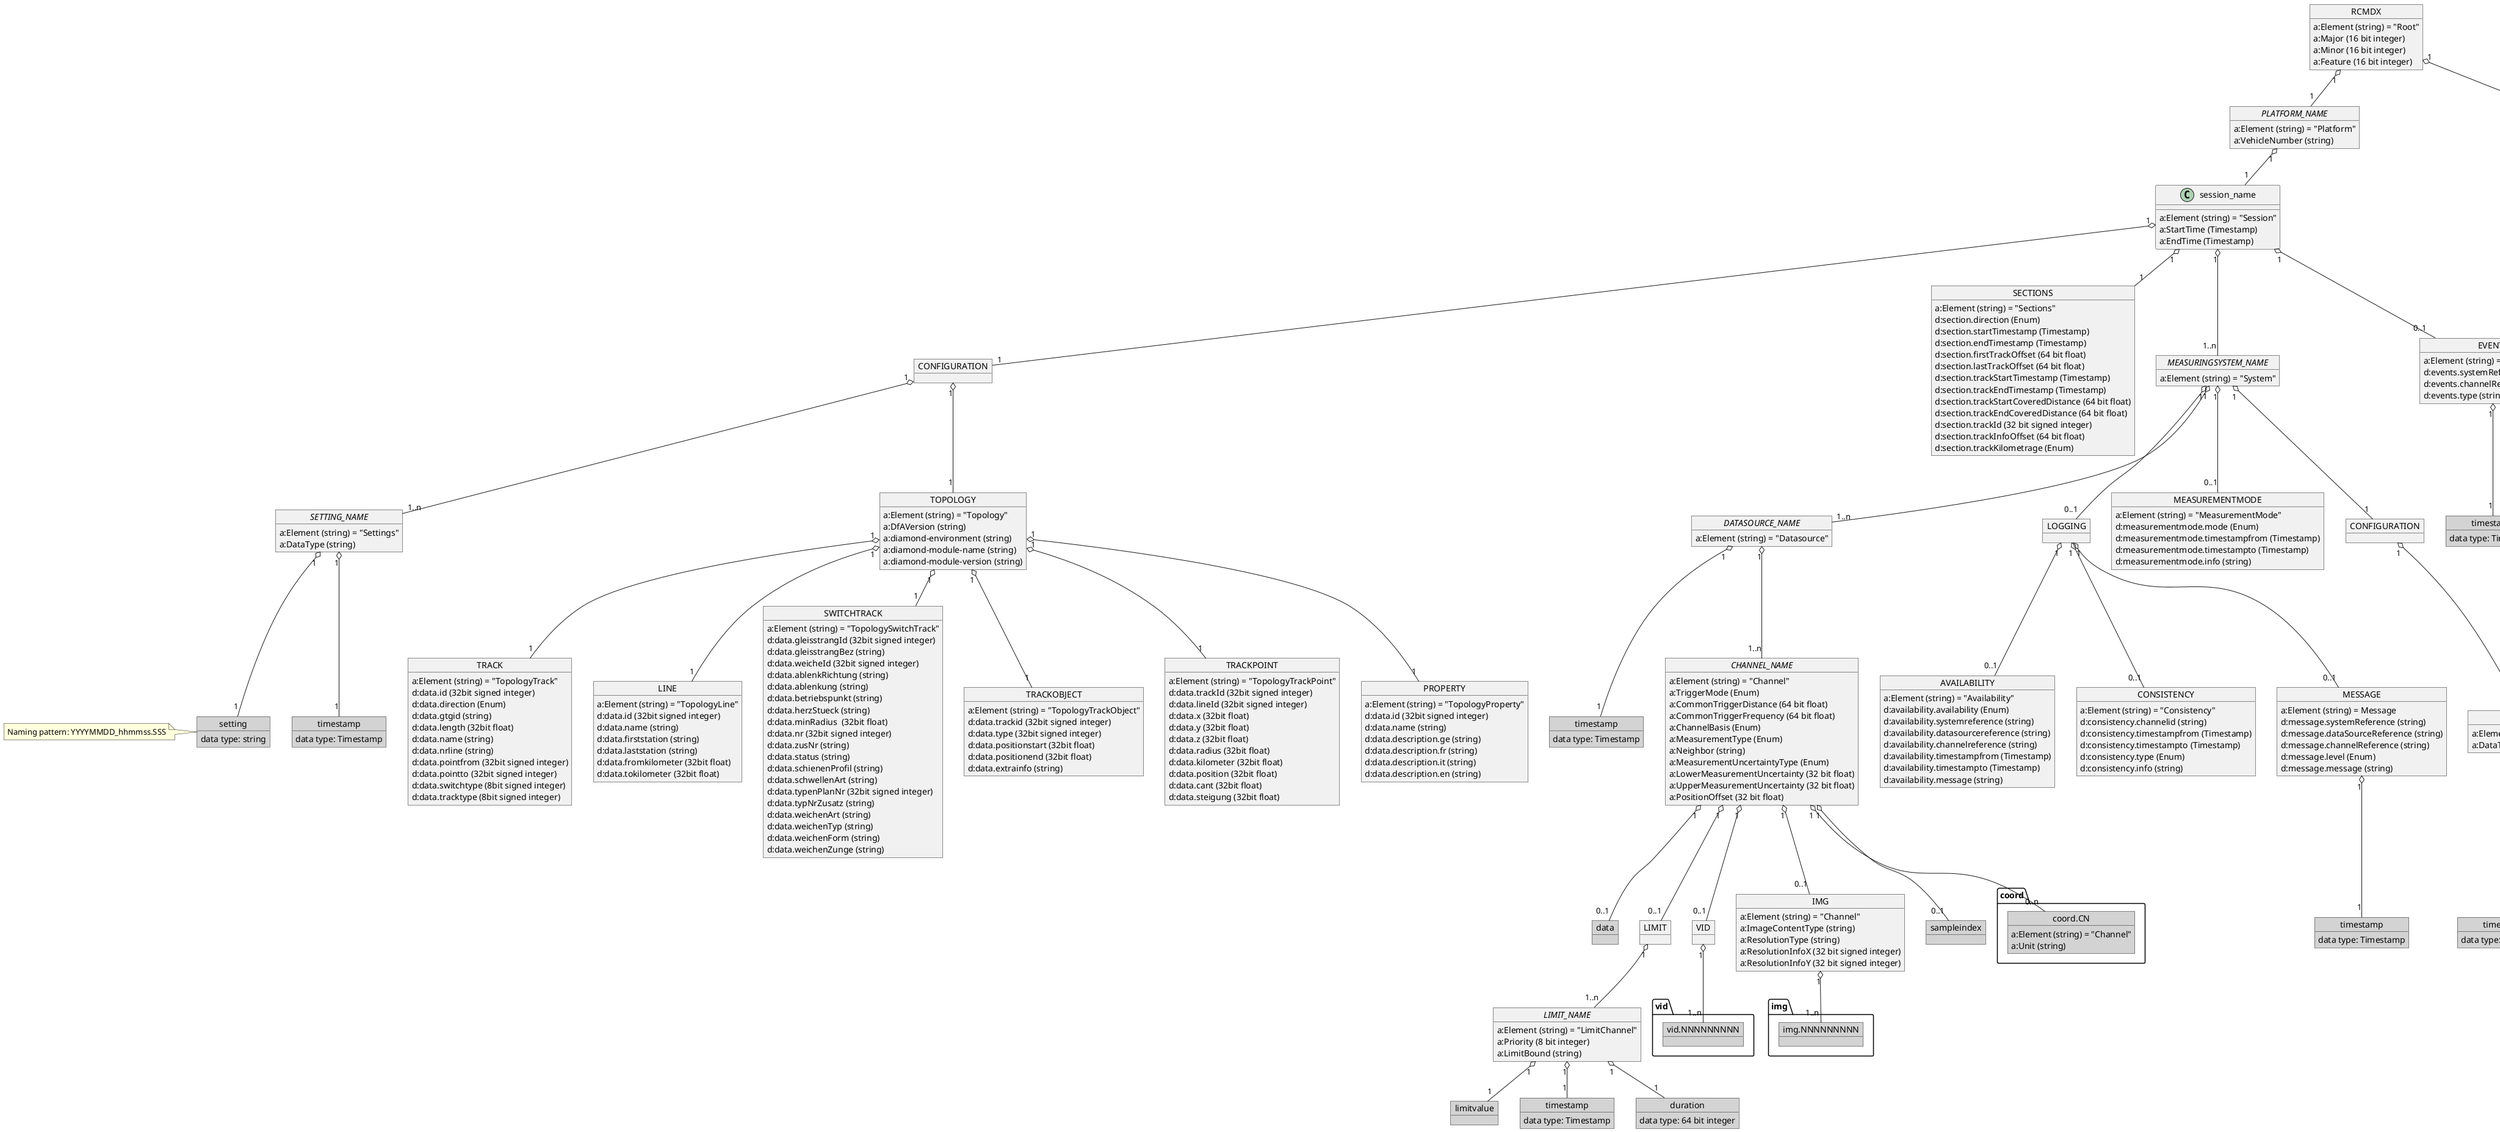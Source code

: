 ' Visit http://plantuml.com/ for more information!

' Overview if RCM-DX structure
@startuml rcm_dx_Structure

  object RCMDX {
    a:Element (string) = "Root"
    a:Major (16 bit integer)
    a:Minor (16 bit integer)
    a:Feature (16 bit integer)
  }
 
  object "//PLATFORM_NAME//" as PLATFORM {
    a:Element (string) = "Platform"
    a:VehicleNumber (string)
  }
  RCMDX "1" o-- "1" PLATFORM

  object FILE {
    a:Element (string) = "File"
    a:StructureVersion (string)
  }
  RCMDX "1" o-- "1" FILE

  object DATAPROCESSING {
  }
  FILE "1" o-- "0..1" DATAPROCESSING

  object PROCESSINGLOG {
    a:Element (string) = "ProcessingLog"
    d:processing.type (string)
    d:processing.timestamp (Timestamp)
    d:processing.service (string)
    d:processing.serviceuser (string)
    d:processing.host (string)
    d:processing.executable (string)
    d:processing.user (string)
    d:processing.message (string)
  }
  DATAPROCESSING "1" o-- "0..1" PROCESSINGLOG

  object CLEARANCE {
    a:Element (string) = "Clearance"
    d:clearance.clearance (Enum)
    d:clearance.timestamp (Timestamp)
    d:clearance.user (string)
    d:clearance.message (string)
  }
  DATAPROCESSING "1" o-- "0..1" CLEARANCE

  object "CONFIGURATION" as session_config
  session_name "1" o-- "1" session_config

  object "//SETTING_NAME//" as session_setting_name {
    a:Element (string) = "Settings"
    a:DataType (string)
  }
  session_config "1" o-- "1..n" session_setting_name

  object "timestamp" as session_setting_timestamp #LightGray {
    data type: Timestamp
  }
  session_setting_name "1" o-- "1" session_setting_timestamp

  object "setting" as session_setting #LightGray {
    data type: string
  }
  session_setting_name "1" o-- "1" session_setting

  object "//SESSION_NAME//" as session_name {
    a:Element (string) = "Session"
    a:StartTime (Timestamp)
    a:EndTime (Timestamp)
  } 
  note left: Naming pattern: YYYYMMDD_hhmmss.SSS

  PLATFORM "1" o-- "1" session_name

  object SECTIONS {
    a:Element (string) = "Sections"
    d:section.direction (Enum)
    d:section.startTimestamp (Timestamp)
    d:section.endTimestamp (Timestamp)
    d:section.firstTrackOffset (64 bit float)
    d:section.lastTrackOffset (64 bit float)
    d:section.trackStartTimestamp (Timestamp)
    d:section.trackEndTimestamp (Timestamp)
    d:section.trackStartCoveredDistance (64 bit float)
    d:section.trackEndCoveredDistance (64 bit float)
    d:section.trackId (32 bit signed integer)
    d:section.trackInfoOffset (64 bit float)
    d:section.trackKilometrage (Enum)
  }

  session_name "1" o-- "1" SECTIONS

  object "//MEASURINGSYSTEM_NAME//" as MEASURINGSYSTEM {
    a:Element (string) = "System"
  }

  session_name "1" o-- "1..n" MEASURINGSYSTEM

  object "//DATASOURCE_NAME//" as DATASOURCE {
    a:Element (string) = "Datasource"
  }
  MEASURINGSYSTEM "1" o-- "1..n" DATASOURCE

  object "timestamp" as ds_timestamp #LightGray {
    data type: Timestamp
  }
  DATASOURCE "1" o-- "1" ds_timestamp

  object "//CHANNEL_NAME//" as CHANNEL {
    a:Element (string) = "Channel"
    a:TriggerMode (Enum)
    a:CommonTriggerDistance (64 bit float)
    a:CommonTriggerFrequency (64 bit float)
    a:ChannelBasis (Enum)
    a:MeasurementType (Enum)
    a:Neighbor (string)
    a:MeasurementUncertaintyType (Enum)
    a:LowerMeasurementUncertainty (32 bit float)
    a:UpperMeasurementUncertainty (32 bit float)
    a:PositionOffset (32 bit float)
  }
  DATASOURCE "1" o-- "1..n" CHANNEL

  object "data" as channel_data #LightGray
  CHANNEL "1" o-- "0..1" channel_data

  object LOGGING
  MEASURINGSYSTEM "1" o-- "0..1" LOGGING
  
  object AVAILABILITY {
    a:Element (string) = "Availability"
    d:availability.availability (Enum)
    d:availability.systemreference (string)
    d:availability.datasourcereference (string)
    d:availability.channelreference (string)
    d:availability.timestampfrom (Timestamp)
    d:availability.timestampto (Timestamp)
    d:availability.message (string)
  }
  LOGGING "1" o-- "0..1" AVAILABILITY
  
  object CONSISTENCY {
    a:Element (string) = "Consistency"
    d:consistency.channelid (string)
    d:consistency.timestampfrom (Timestamp)
    d:consistency.timestampto (Timestamp)
    d:consistency.type (Enum)
    d:consistency.info (string)
  }
  LOGGING "1" o-- "0..1" CONSISTENCY

  object MESSAGE {
    a:Element (string) = Message
    d:message.systemReference (string)
    d:message.dataSourceReference (string)
    d:message.channelReference (string)
    d:message.level (Enum)
    d:message.message (string)
  }
  LOGGING "1" o-- "0..1" MESSAGE

  object "timestamp" as msg_timestamp #LightGray {
    data type: Timestamp
  }
  MESSAGE "1" o-- "1" msg_timestamp
  
  object MEASUREMENTMODE {
    a:Element (string) = "MeasurementMode"
    d:measurementmode.mode (Enum)
    d:measurementmode.timestampfrom (Timestamp)
    d:measurementmode.timestampto (Timestamp)
    d:measurementmode.info (string)
  }
  MEASURINGSYSTEM "1" o-- "0..1" MEASUREMENTMODE

  object TOPOLOGY {
    a:Element (string) = "Topology"
    a:DfAVersion (string)
    a:diamond-environment (string)
    a:diamond-module-name (string)
    a:diamond-module-version (string)
  }

  session_config "1" o-- "1" TOPOLOGY 

  object TRACK {
    a:Element (string) = "TopologyTrack"
    d:data.id (32bit signed integer)
    d:data.direction (Enum)
    d:data.gtgid (string)
    d:data.length (32bit float)
    d:data.name (string)
    d:data.nrline (string)
    d:data.pointfrom (32bit signed integer)
    d:data.pointto (32bit signed integer)
    d:data.switchtype (8bit signed integer)
    d:data.tracktype (8bit signed integer)
  }
  TOPOLOGY "1" o-- "1" TRACK

  object LINE {
    a:Element (string) = "TopologyLine"
    d:data.id (32bit signed integer)
    d:data.name (string)
    d:data.firststation (string)
    d:data.laststation (string)
    d:data.fromkilometer (32bit float)
    d:data.tokilometer (32bit float)
  }
  TOPOLOGY "1" o-- "1" LINE

  object SWITCHTRACK {
    a:Element (string) = "TopologySwitchTrack"
    d:data.gleisstrangId (32bit signed integer)
    d:data.gleisstrangBez (string)
    d:data.weicheId (32bit signed integer)
    d:data.ablenkRichtung (string)
    d:data.ablenkung (string)
    d:data.betriebspunkt (string)
    d:data.herzStueck (string)
    d:data.minRadius  (32bit float)
    d:data.nr (32bit signed integer)
    d:data.zusNr (string)
    d:data.status (string)
    d:data.schienenProfil (string)
    d:data.schwellenArt (string)
    d:data.typenPlanNr (32bit signed integer)
    d:data.typNrZusatz (string)
    d:data.weichenArt (string)
    d:data.weichenTyp (string)
    d:data.weichenForm (string)
    d:data.weichenZunge (string)
  }
  TOPOLOGY "1" o-- "1" SWITCHTRACK
  
  object TRACKOBJECT {
    a:Element (string) = "TopologyTrackObject"
    d:data.trackid (32bit signed integer)
    d:data.type (32bit signed integer)
    d:data.positionstart (32bit float)
    d:data.positionend (32bit float)
    d:data.extrainfo (string)
  }
  TOPOLOGY "1" o-- "1" TRACKOBJECT

  object TRACKPOINT {
    a:Element (string) = "TopologyTrackPoint"
    d:data.trackId (32bit signed integer)
    d:data.lineId (32bit signed integer)
    d:data.x (32bit float)
    d:data.y (32bit float)
    d:data.z (32bit float)
    d:data.radius (32bit float)
    d:data.kilometer (32bit float)
    d:data.position (32bit float)
    d:data.cant (32bit float)
    d:data.steigung (32bit float)
  }
  TOPOLOGY "1" o-- "1" TRACKPOINT

  object PROPERTY {
    a:Element (string) = "TopologyProperty"
    d:data.id (32bit signed integer)
    d:data.name (string)
    d:data.description.ge (string)
    d:data.description.fr (string)
    d:data.description.it (string)
    d:data.description.en (string)
  }
  TOPOLOGY "1" o-- "1" PROPERTY

  object EVENTS {
    a:Element (string) = "Events"
    d:events.systemReference (string)
    d:events.channelReference (string)
    d:events.type (string)
  }
  session_name "1" o-- "0..1" EVENTS

  object "timestamp" as event_timestamp #LightGray {
    data type: Timestamp
  }

  object "duration" as event_duration #LightGray {
    data type: 64 bit integer
  }

  EVENTS "1" o-- "1" event_timestamp
  EVENTS "1" o-- "1" event_duration

  object "data" as event_data #LightGray {
    data type: string (XML)
  }
  EVENTS "1" o-- "1" event_data

  object "CONFIGURATION" as ms_config
  MEASURINGSYSTEM "1" o-- "1" ms_config

  object "//SETTING_NAME//" as setting_name {
    a:Element (string) = "Settings"
    a:DataType (string)
  }
  ms_config "1" o-- "1..n" setting_name

  object "timestamp" as setting_timestamp #LightGray {
    data type: Timestamp
  }
  setting_name "1" o-- "1" setting_timestamp

  object "setting" as setting #LightGray {
    data type: string
  }
  setting_name "1" o-- "1" setting

  object LIMIT

  object "//LIMIT_NAME//" as limit_name {
    a:Element (string) = "LimitChannel"
    a:Priority (8 bit integer)
    a:LimitBound (string)
  }
  object limitvalue #LightGray

  object VID {
  }
  object vid.NNNNNNNNN #LightGray

  object IMG {
    a:Element (string) = "Channel"
    a:ImageContentType (string)
    a:ResolutionType (string)
    a:ResolutionInfoX (32 bit signed integer)
    a:ResolutionInfoY (32 bit signed integer)
  }
  object img.NNNNNNNNN #LightGray

  object sampleindex #LightGray
  
  object coord.CN #LightGray {
    a:Element (string) = "Channel"
    a:Unit (string)
  }

  CHANNEL "1" o-- "0..1" LIMIT
  LIMIT "1" o-- "1..n" limit_name

  object "timestamp" as limit_timestamp #LightGray {
    data type: Timestamp
  }
  object "duration" as limit_duration #LightGray {
    data type: 64 bit integer
  }

  limit_name "1" o-- "1" limit_timestamp
  limit_name "1" o-- "1" limit_duration
  limit_name "1" o-- "1" limitvalue

  CHANNEL "1" o-- "0..1" sampleindex
  CHANNEL "1" o-- "0..n" coord.CN

  CHANNEL "1" o-- "0..1" VID
  CHANNEL "1" o-- "0..1" IMG

  IMG "1" o-- "1..n" img.NNNNNNNNN
  VID "1" o-- "1..n" vid.NNNNNNNNN
  
@enduml
